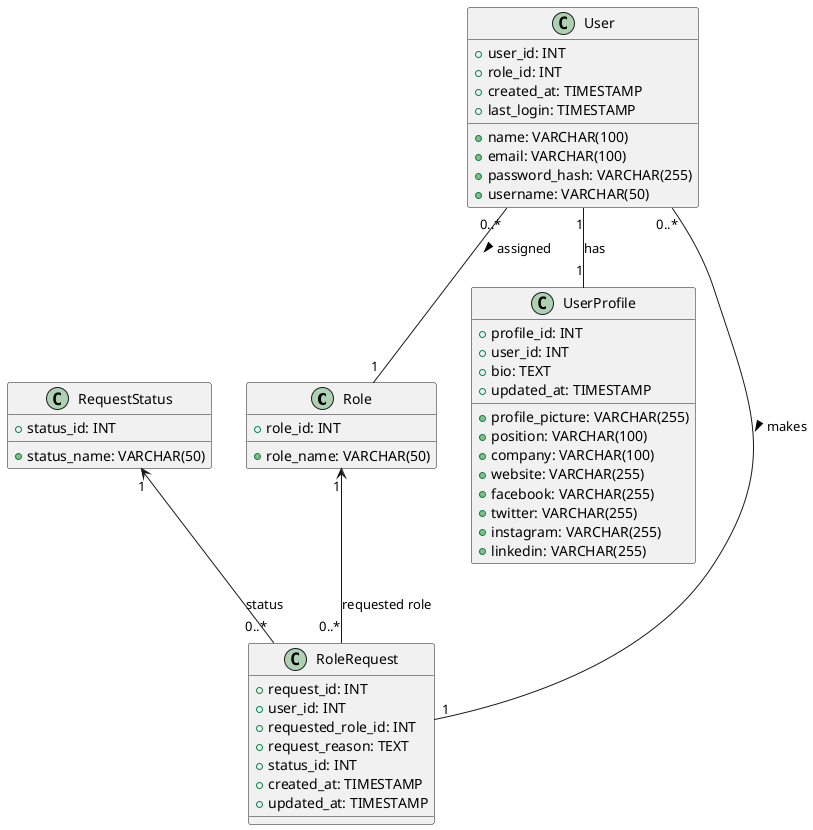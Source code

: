 @startuml Users

' Roles table
class Role {
  +role_id: INT
  +role_name: VARCHAR(50)
}

' Request Statuses table
class RequestStatus {
  +status_id: INT
  +status_name: VARCHAR(50)
}

' Users table
class User {
  +user_id: INT
  +name: VARCHAR(100)
  +email: VARCHAR(100)
  +password_hash: VARCHAR(255)
  +username: VARCHAR(50)
  +role_id: INT
  +created_at: TIMESTAMP
  +last_login: TIMESTAMP
}

' User Profiles table
class UserProfile {
  +profile_id: INT
  +user_id: INT
  +profile_picture: VARCHAR(255)
  +bio: TEXT
  +position: VARCHAR(100)
  +company: VARCHAR(100)
  +website: VARCHAR(255)
  +facebook: VARCHAR(255)
  +twitter: VARCHAR(255)
  +instagram: VARCHAR(255)
  +linkedin: VARCHAR(255)
  +updated_at: TIMESTAMP
}

' Role Requests table
class RoleRequest {
  +request_id: INT
  +user_id: INT
  +requested_role_id: INT
  +request_reason: TEXT
  +status_id: INT
  +created_at: TIMESTAMP
  +updated_at: TIMESTAMP
}

' Relationships
User "1" -- "1" UserProfile : has
User "0..*" -- "1" Role : assigned >
User "0..*" -- "1" RoleRequest : makes >
Role "1" <-- "0..*" RoleRequest : requested role
RequestStatus "1" <-- "0..*" RoleRequest : status

@enduml